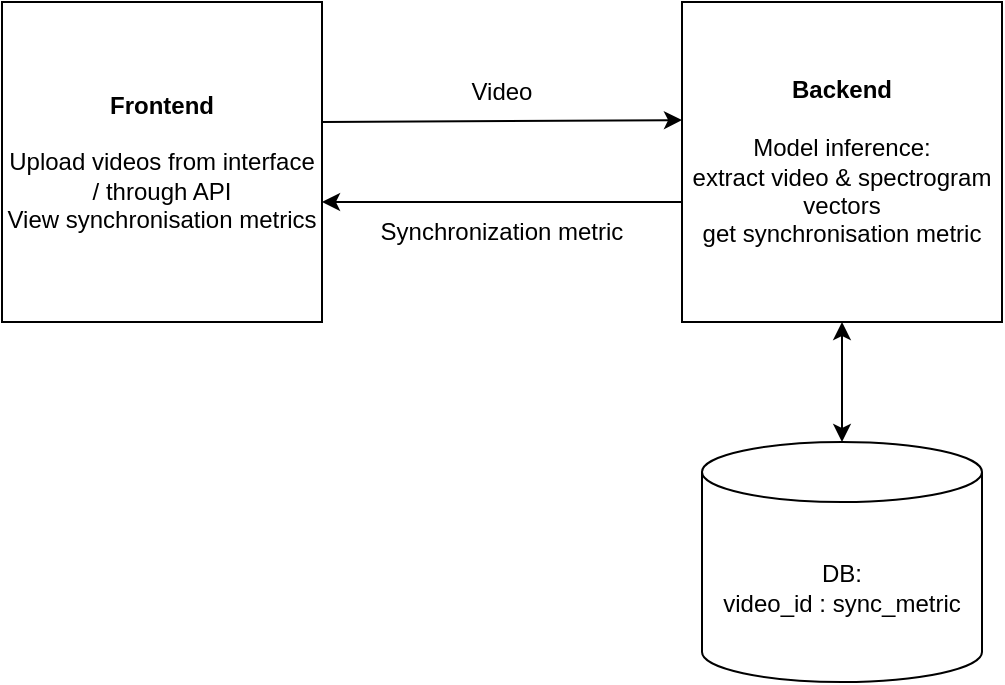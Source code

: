 <mxfile version="21.0.2" type="device"><diagram name="Страница 1" id="fq8tXX-IpibenL3i7qey"><mxGraphModel dx="1434" dy="783" grid="1" gridSize="10" guides="1" tooltips="1" connect="1" arrows="1" fold="1" page="1" pageScale="1" pageWidth="827" pageHeight="1169" math="0" shadow="0"><root><mxCell id="0"/><mxCell id="1" parent="0"/><mxCell id="wEQIn2ZxZd_XOY64GHvS-1" value="&lt;b&gt;Backend&lt;br&gt;&lt;/b&gt;&lt;br&gt;Model inference:&lt;br&gt;extract video &amp;amp; spectrogram vectors&lt;br&gt;get synchronisation metric" style="whiteSpace=wrap;html=1;aspect=fixed;" vertex="1" parent="1"><mxGeometry x="340" y="180" width="160" height="160" as="geometry"/></mxCell><mxCell id="wEQIn2ZxZd_XOY64GHvS-2" value="DB:&lt;br&gt;video_id : sync_metric" style="shape=cylinder3;whiteSpace=wrap;html=1;boundedLbl=1;backgroundOutline=1;size=15;" vertex="1" parent="1"><mxGeometry x="350" y="400" width="140" height="120" as="geometry"/></mxCell><mxCell id="wEQIn2ZxZd_XOY64GHvS-4" value="" style="endArrow=classic;html=1;rounded=0;entryX=0;entryY=0.369;entryDx=0;entryDy=0;entryPerimeter=0;" edge="1" parent="1" target="wEQIn2ZxZd_XOY64GHvS-1"><mxGeometry width="50" height="50" relative="1" as="geometry"><mxPoint x="160" y="240" as="sourcePoint"/><mxPoint x="200" y="180" as="targetPoint"/></mxGeometry></mxCell><mxCell id="wEQIn2ZxZd_XOY64GHvS-5" value="" style="endArrow=classic;html=1;rounded=0;" edge="1" parent="1"><mxGeometry width="50" height="50" relative="1" as="geometry"><mxPoint x="340" y="280" as="sourcePoint"/><mxPoint x="160" y="280" as="targetPoint"/></mxGeometry></mxCell><mxCell id="wEQIn2ZxZd_XOY64GHvS-8" value="" style="endArrow=classic;startArrow=classic;html=1;rounded=0;entryX=0.5;entryY=1;entryDx=0;entryDy=0;exitX=0.5;exitY=0;exitDx=0;exitDy=0;exitPerimeter=0;" edge="1" parent="1" source="wEQIn2ZxZd_XOY64GHvS-2" target="wEQIn2ZxZd_XOY64GHvS-1"><mxGeometry width="50" height="50" relative="1" as="geometry"><mxPoint x="310" y="420" as="sourcePoint"/><mxPoint x="360" y="370" as="targetPoint"/></mxGeometry></mxCell><mxCell id="wEQIn2ZxZd_XOY64GHvS-9" value="Video" style="text;html=1;strokeColor=none;fillColor=none;align=center;verticalAlign=middle;whiteSpace=wrap;rounded=0;" vertex="1" parent="1"><mxGeometry x="220" y="210" width="60" height="30" as="geometry"/></mxCell><mxCell id="wEQIn2ZxZd_XOY64GHvS-10" value="Synchronization metric" style="text;html=1;strokeColor=none;fillColor=none;align=center;verticalAlign=middle;whiteSpace=wrap;rounded=0;" vertex="1" parent="1"><mxGeometry x="165" y="280" width="170" height="30" as="geometry"/></mxCell><mxCell id="wEQIn2ZxZd_XOY64GHvS-12" value="&lt;b&gt;Frontend&lt;br&gt;&lt;/b&gt;&lt;br&gt;Upload videos from interface / through API&lt;br&gt;View synchronisation metrics" style="whiteSpace=wrap;html=1;aspect=fixed;" vertex="1" parent="1"><mxGeometry y="180" width="160" height="160" as="geometry"/></mxCell></root></mxGraphModel></diagram></mxfile>